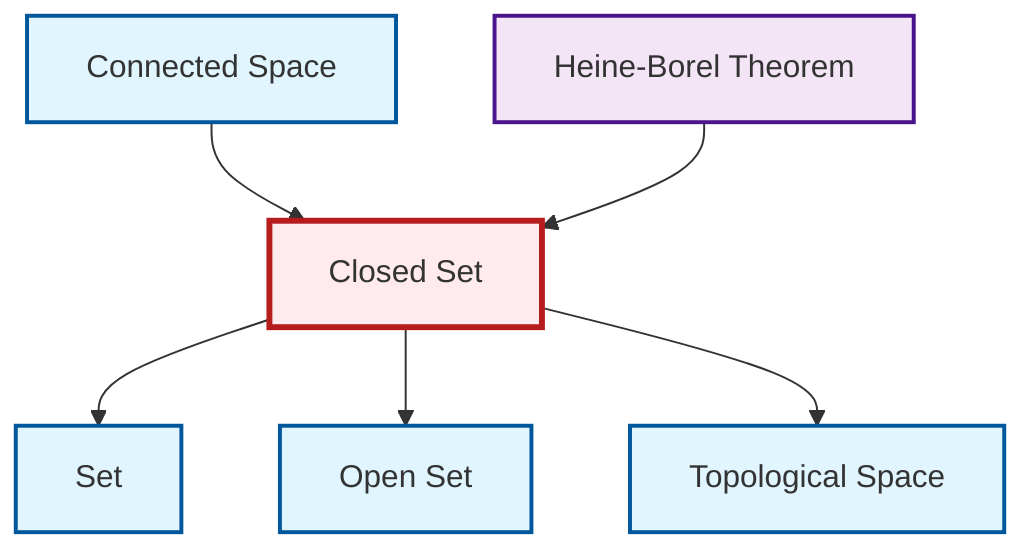 graph TD
    classDef definition fill:#e1f5fe,stroke:#01579b,stroke-width:2px
    classDef theorem fill:#f3e5f5,stroke:#4a148c,stroke-width:2px
    classDef axiom fill:#fff3e0,stroke:#e65100,stroke-width:2px
    classDef example fill:#e8f5e9,stroke:#1b5e20,stroke-width:2px
    classDef current fill:#ffebee,stroke:#b71c1c,stroke-width:3px
    def-closed-set["Closed Set"]:::definition
    thm-heine-borel["Heine-Borel Theorem"]:::theorem
    def-open-set["Open Set"]:::definition
    def-set["Set"]:::definition
    def-connected["Connected Space"]:::definition
    def-topological-space["Topological Space"]:::definition
    def-connected --> def-closed-set
    def-closed-set --> def-set
    def-closed-set --> def-open-set
    thm-heine-borel --> def-closed-set
    def-closed-set --> def-topological-space
    class def-closed-set current